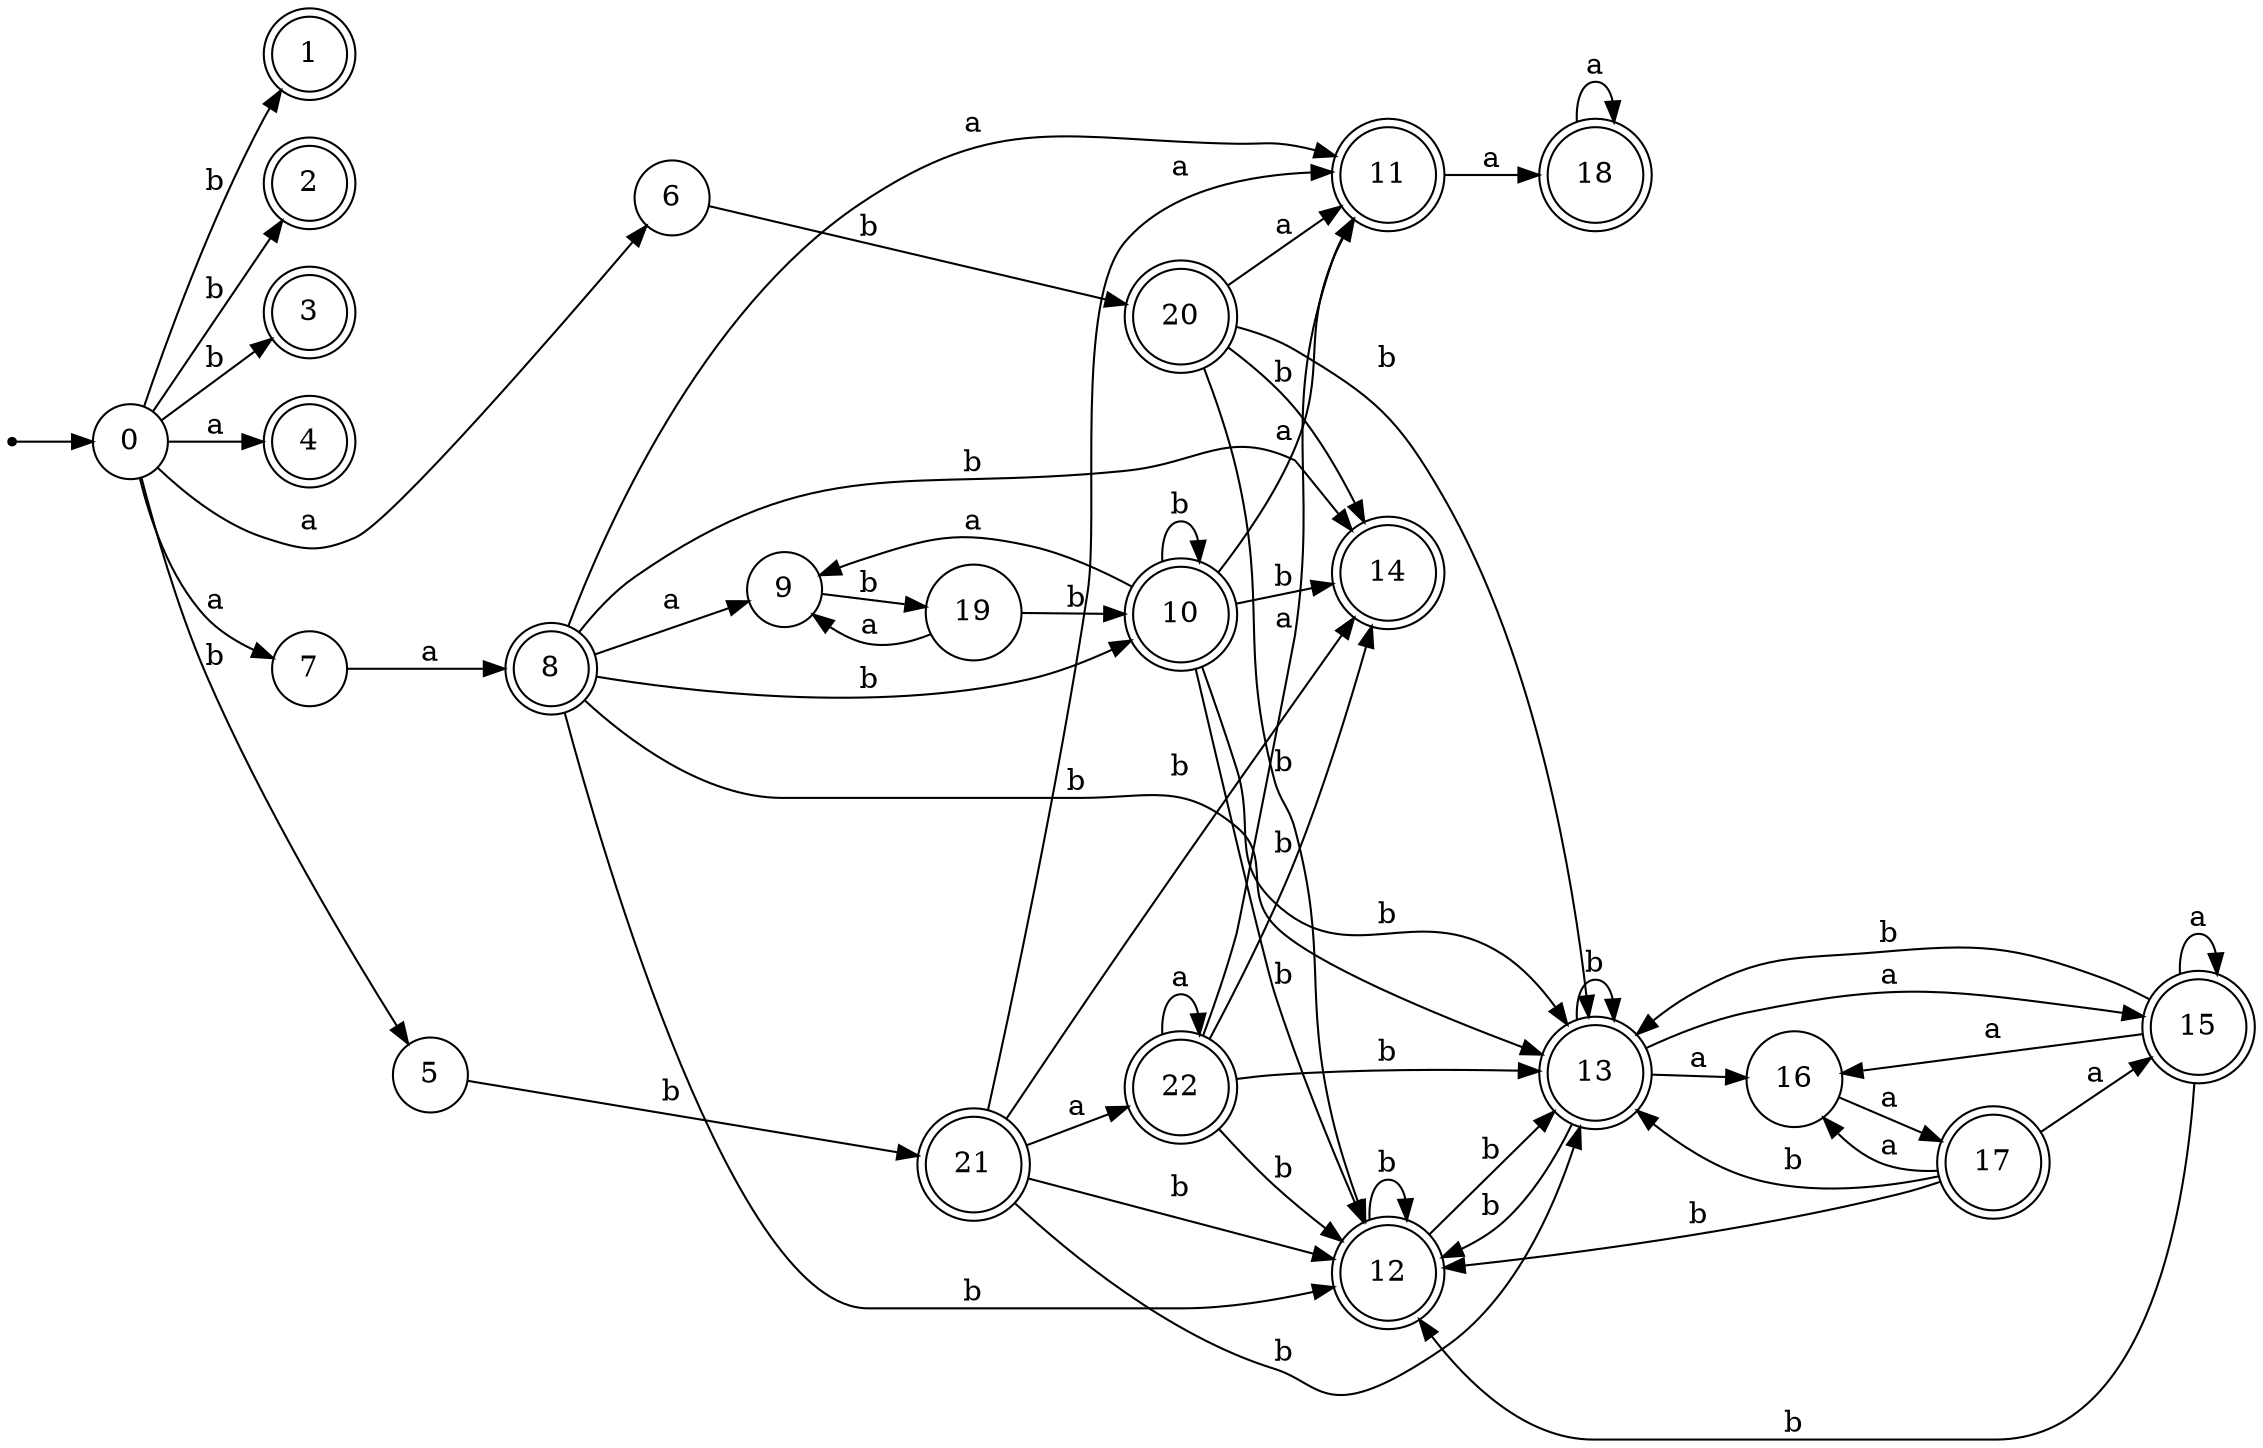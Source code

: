 digraph finite_state_machine {
rankdir=LR;
size="20,20";
node [shape = point]; "dummy0"
node [shape = circle]; "0";
"dummy0" -> "0";
node [shape = doublecircle]; "1";node [shape = doublecircle]; "2";node [shape = doublecircle]; "3";node [shape = doublecircle]; "4";node [shape = circle]; "5";
node [shape = circle]; "6";
node [shape = circle]; "7";
node [shape = doublecircle]; "8";node [shape = circle]; "9";
node [shape = doublecircle]; "10";node [shape = doublecircle]; "11";node [shape = doublecircle]; "12";node [shape = doublecircle]; "13";node [shape = doublecircle]; "14";node [shape = doublecircle]; "15";node [shape = circle]; "16";
node [shape = doublecircle]; "17";node [shape = doublecircle]; "18";node [shape = circle]; "19";
node [shape = doublecircle]; "20";node [shape = doublecircle]; "21";node [shape = doublecircle]; "22";"0" -> "1" [label = "b"];
 "0" -> "2" [label = "b"];
 "0" -> "3" [label = "b"];
 "0" -> "5" [label = "b"];
 "0" -> "4" [label = "a"];
 "0" -> "6" [label = "a"];
 "0" -> "7" [label = "a"];
 "7" -> "8" [label = "a"];
 "8" -> "9" [label = "a"];
 "8" -> "11" [label = "a"];
 "8" -> "10" [label = "b"];
 "8" -> "12" [label = "b"];
 "8" -> "13" [label = "b"];
 "8" -> "14" [label = "b"];
 "13" -> "12" [label = "b"];
 "13" -> "13" [label = "b"];
 "13" -> "16" [label = "a"];
 "13" -> "15" [label = "a"];
 "16" -> "17" [label = "a"];
 "17" -> "16" [label = "a"];
 "17" -> "15" [label = "a"];
 "17" -> "12" [label = "b"];
 "17" -> "13" [label = "b"];
 "15" -> "16" [label = "a"];
 "15" -> "15" [label = "a"];
 "15" -> "12" [label = "b"];
 "15" -> "13" [label = "b"];
 "12" -> "12" [label = "b"];
 "12" -> "13" [label = "b"];
 "11" -> "18" [label = "a"];
 "18" -> "18" [label = "a"];
 "10" -> "10" [label = "b"];
 "10" -> "12" [label = "b"];
 "10" -> "13" [label = "b"];
 "10" -> "14" [label = "b"];
 "10" -> "9" [label = "a"];
 "10" -> "11" [label = "a"];
 "9" -> "19" [label = "b"];
 "19" -> "9" [label = "a"];
 "19" -> "10" [label = "b"];
 "6" -> "20" [label = "b"];
 "20" -> "11" [label = "a"];
 "20" -> "12" [label = "b"];
 "20" -> "13" [label = "b"];
 "20" -> "14" [label = "b"];
 "5" -> "21" [label = "b"];
 "21" -> "11" [label = "a"];
 "21" -> "22" [label = "a"];
 "21" -> "12" [label = "b"];
 "21" -> "13" [label = "b"];
 "21" -> "14" [label = "b"];
 "22" -> "11" [label = "a"];
 "22" -> "22" [label = "a"];
 "22" -> "12" [label = "b"];
 "22" -> "13" [label = "b"];
 "22" -> "14" [label = "b"];
 }
